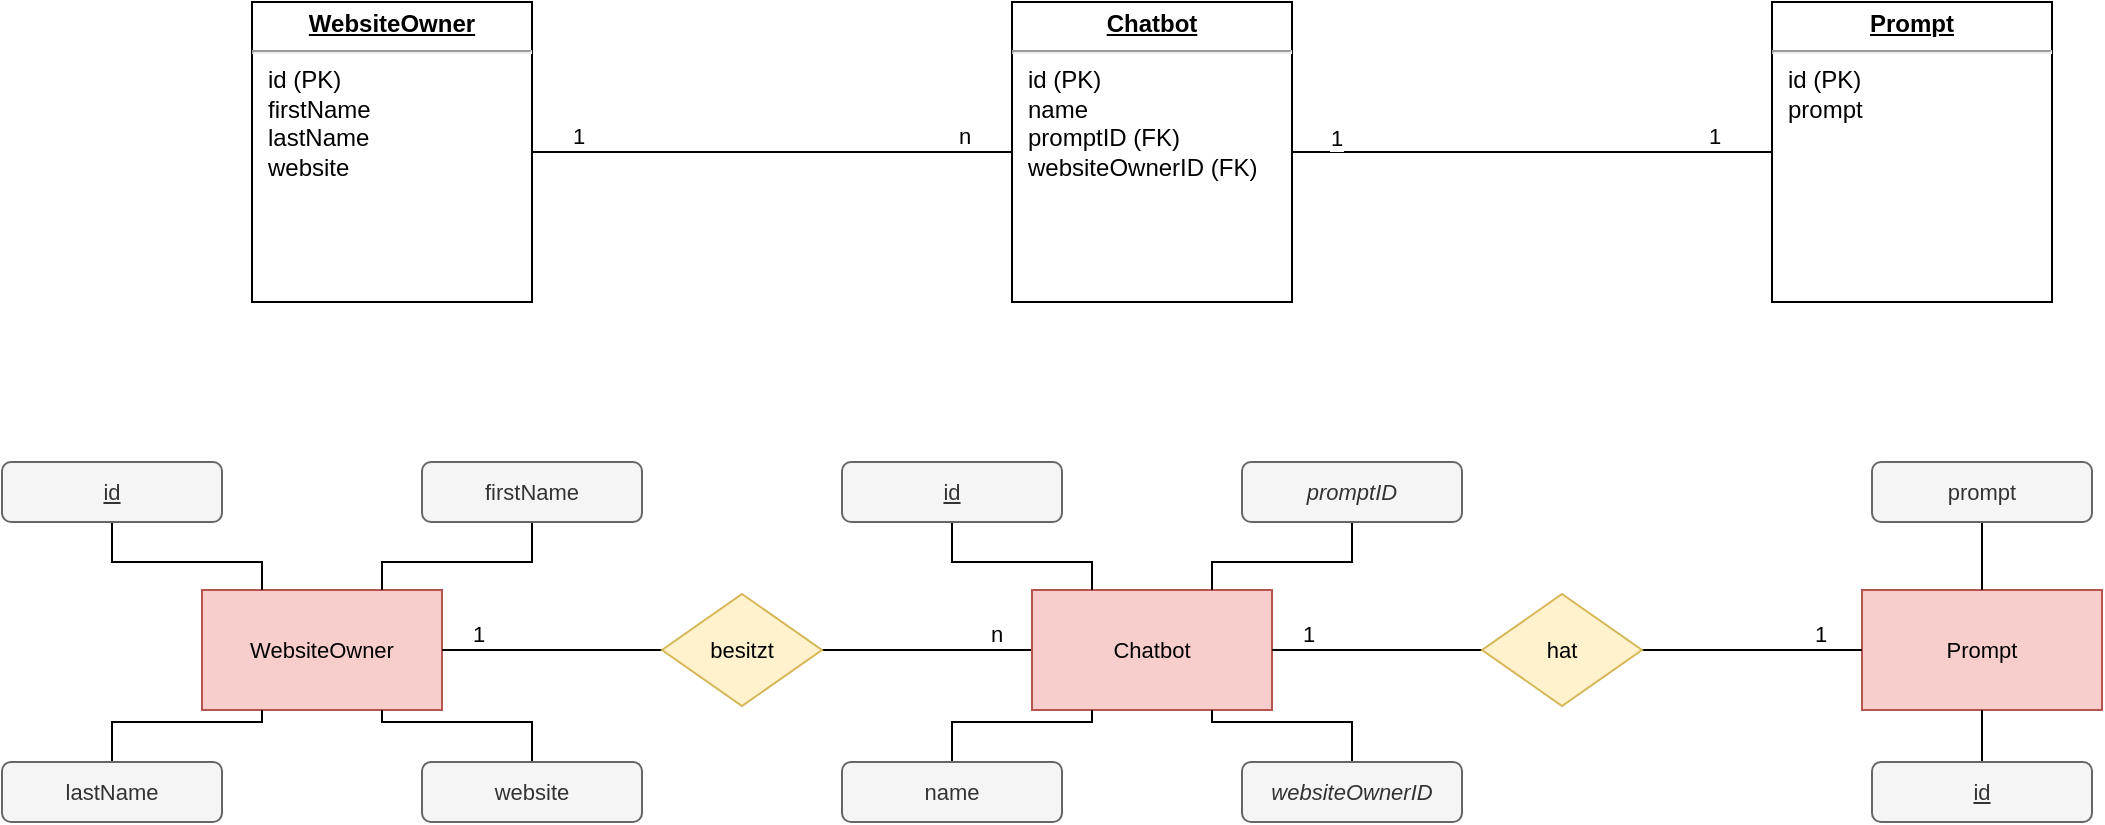 <mxfile version="24.7.17">
  <diagram name="Page-1" id="a7904f86-f2b4-8e86-fa97-74104820619b">
    <mxGraphModel dx="1434" dy="792" grid="1" gridSize="10" guides="1" tooltips="1" connect="1" arrows="1" fold="1" page="1" pageScale="1" pageWidth="1169" pageHeight="827" background="none" math="0" shadow="0">
      <root>
        <mxCell id="0" />
        <mxCell id="1" parent="0" />
        <mxCell id="1aYPySXUmk-SA74niEho-6" style="edgeStyle=orthogonalEdgeStyle;shape=connector;rounded=0;orthogonalLoop=1;jettySize=auto;html=1;entryX=0;entryY=0.5;entryDx=0;entryDy=0;strokeColor=default;align=center;verticalAlign=middle;fontFamily=Helvetica;fontSize=11;fontColor=default;labelBackgroundColor=default;endArrow=none;endFill=0;" edge="1" parent="1" source="24794b860abc3c2d-25" target="1aYPySXUmk-SA74niEho-2">
          <mxGeometry relative="1" as="geometry" />
        </mxCell>
        <mxCell id="1aYPySXUmk-SA74niEho-7" value="1" style="edgeLabel;html=1;align=center;verticalAlign=middle;resizable=0;points=[];fontFamily=Helvetica;fontSize=11;fontColor=default;labelBackgroundColor=default;" vertex="1" connectable="0" parent="1aYPySXUmk-SA74niEho-6">
          <mxGeometry x="-0.817" y="2" relative="1" as="geometry">
            <mxPoint y="-5" as="offset" />
          </mxGeometry>
        </mxCell>
        <mxCell id="1aYPySXUmk-SA74niEho-10" value="1" style="edgeLabel;html=1;align=center;verticalAlign=middle;resizable=0;points=[];fontFamily=Helvetica;fontSize=11;fontColor=default;labelBackgroundColor=default;" vertex="1" connectable="0" parent="1aYPySXUmk-SA74niEho-6">
          <mxGeometry x="0.758" y="4" relative="1" as="geometry">
            <mxPoint y="-4" as="offset" />
          </mxGeometry>
        </mxCell>
        <mxCell id="24794b860abc3c2d-25" value="&lt;p style=&quot;margin: 0px ; margin-top: 4px ; text-align: center ; text-decoration: underline&quot;&gt;&lt;b&gt;Chatbot&lt;/b&gt;&lt;/p&gt;&lt;hr&gt;&lt;p style=&quot;margin: 0px ; margin-left: 8px&quot;&gt;id (PK)&lt;/p&gt;&lt;p style=&quot;margin: 0px ; margin-left: 8px&quot;&gt;name&lt;/p&gt;&lt;p style=&quot;margin: 0px ; margin-left: 8px&quot;&gt;promptID (FK)&lt;/p&gt;&lt;p style=&quot;margin: 0px ; margin-left: 8px&quot;&gt;websiteOwnerID (FK)&lt;/p&gt;" style="verticalAlign=top;align=left;overflow=fill;fontSize=12;fontFamily=Helvetica;html=1;rounded=0;shadow=0;comic=0;labelBackgroundColor=none;strokeWidth=1" parent="1" vertex="1">
          <mxGeometry x="515" y="90" width="140" height="150" as="geometry" />
        </mxCell>
        <mxCell id="1aYPySXUmk-SA74niEho-3" style="edgeStyle=orthogonalEdgeStyle;rounded=0;orthogonalLoop=1;jettySize=auto;html=1;entryX=0;entryY=0.5;entryDx=0;entryDy=0;endArrow=none;endFill=0;" edge="1" parent="1" source="1aYPySXUmk-SA74niEho-1" target="24794b860abc3c2d-25">
          <mxGeometry relative="1" as="geometry" />
        </mxCell>
        <mxCell id="1aYPySXUmk-SA74niEho-4" value="1" style="edgeLabel;html=1;align=center;verticalAlign=middle;resizable=0;points=[];fontFamily=Helvetica;fontSize=11;fontColor=default;labelBackgroundColor=default;" vertex="1" connectable="0" parent="1aYPySXUmk-SA74niEho-3">
          <mxGeometry x="-0.808" y="1" relative="1" as="geometry">
            <mxPoint y="-7" as="offset" />
          </mxGeometry>
        </mxCell>
        <mxCell id="1aYPySXUmk-SA74niEho-5" value="n" style="edgeLabel;html=1;align=center;verticalAlign=middle;resizable=0;points=[];fontFamily=Helvetica;fontSize=11;fontColor=default;labelBackgroundColor=default;" vertex="1" connectable="0" parent="1aYPySXUmk-SA74niEho-3">
          <mxGeometry x="0.8" relative="1" as="geometry">
            <mxPoint y="-8" as="offset" />
          </mxGeometry>
        </mxCell>
        <mxCell id="1aYPySXUmk-SA74niEho-1" value="&lt;p style=&quot;margin: 0px ; margin-top: 4px ; text-align: center ; text-decoration: underline&quot;&gt;&lt;b&gt;WebsiteOwner&lt;/b&gt;&lt;/p&gt;&lt;hr&gt;&lt;p style=&quot;margin: 0px ; margin-left: 8px&quot;&gt;id (PK)&lt;/p&gt;&lt;p style=&quot;margin: 0px ; margin-left: 8px&quot;&gt;firstName&lt;/p&gt;&lt;p style=&quot;margin: 0px ; margin-left: 8px&quot;&gt;lastName&lt;/p&gt;&lt;p style=&quot;margin: 0px ; margin-left: 8px&quot;&gt;website&lt;/p&gt;" style="verticalAlign=top;align=left;overflow=fill;fontSize=12;fontFamily=Helvetica;html=1;rounded=0;shadow=0;comic=0;labelBackgroundColor=none;strokeWidth=1" vertex="1" parent="1">
          <mxGeometry x="135" y="90" width="140" height="150" as="geometry" />
        </mxCell>
        <mxCell id="1aYPySXUmk-SA74niEho-2" value="&lt;p style=&quot;margin: 0px ; margin-top: 4px ; text-align: center ; text-decoration: underline&quot;&gt;&lt;b&gt;Prompt&lt;/b&gt;&lt;/p&gt;&lt;hr&gt;&lt;p style=&quot;margin: 0px ; margin-left: 8px&quot;&gt;id (PK)&lt;/p&gt;&lt;p style=&quot;margin: 0px ; margin-left: 8px&quot;&gt;prompt&lt;/p&gt;" style="verticalAlign=top;align=left;overflow=fill;fontSize=12;fontFamily=Helvetica;html=1;rounded=0;shadow=0;comic=0;labelBackgroundColor=none;strokeWidth=1" vertex="1" parent="1">
          <mxGeometry x="895" y="90" width="140" height="150" as="geometry" />
        </mxCell>
        <mxCell id="1aYPySXUmk-SA74niEho-11" value="Prompt" style="rounded=0;whiteSpace=wrap;html=1;fontFamily=Helvetica;fontSize=11;labelBackgroundColor=none;fillColor=#f8cecc;strokeColor=#b85450;" vertex="1" parent="1">
          <mxGeometry x="940" y="384" width="120" height="60" as="geometry" />
        </mxCell>
        <mxCell id="1aYPySXUmk-SA74niEho-14" style="edgeStyle=orthogonalEdgeStyle;shape=connector;rounded=0;orthogonalLoop=1;jettySize=auto;html=1;entryX=0;entryY=0.5;entryDx=0;entryDy=0;strokeColor=default;align=center;verticalAlign=middle;fontFamily=Helvetica;fontSize=11;fontColor=default;labelBackgroundColor=default;endArrow=none;endFill=0;" edge="1" parent="1" source="1aYPySXUmk-SA74niEho-17" target="1aYPySXUmk-SA74niEho-13">
          <mxGeometry relative="1" as="geometry" />
        </mxCell>
        <mxCell id="1aYPySXUmk-SA74niEho-22" value="n" style="edgeLabel;html=1;align=center;verticalAlign=middle;resizable=0;points=[];fontFamily=Helvetica;fontSize=11;fontColor=default;labelBackgroundColor=default;" vertex="1" connectable="0" parent="1aYPySXUmk-SA74niEho-14">
          <mxGeometry x="0.657" relative="1" as="geometry">
            <mxPoint y="-8" as="offset" />
          </mxGeometry>
        </mxCell>
        <mxCell id="1aYPySXUmk-SA74niEho-12" value="WebsiteOwner" style="rounded=0;whiteSpace=wrap;html=1;fontFamily=Helvetica;fontSize=11;labelBackgroundColor=none;fillColor=#f8cecc;strokeColor=#b85450;" vertex="1" parent="1">
          <mxGeometry x="110" y="384" width="120" height="60" as="geometry" />
        </mxCell>
        <mxCell id="1aYPySXUmk-SA74niEho-15" style="edgeStyle=orthogonalEdgeStyle;shape=connector;rounded=0;orthogonalLoop=1;jettySize=auto;html=1;entryX=0;entryY=0.5;entryDx=0;entryDy=0;strokeColor=default;align=center;verticalAlign=middle;fontFamily=Helvetica;fontSize=11;fontColor=default;labelBackgroundColor=default;endArrow=none;endFill=0;" edge="1" parent="1" source="1aYPySXUmk-SA74niEho-18" target="1aYPySXUmk-SA74niEho-11">
          <mxGeometry relative="1" as="geometry" />
        </mxCell>
        <mxCell id="1aYPySXUmk-SA74niEho-24" value="1" style="edgeLabel;html=1;align=center;verticalAlign=middle;resizable=0;points=[];fontFamily=Helvetica;fontSize=11;fontColor=default;labelBackgroundColor=default;" vertex="1" connectable="0" parent="1aYPySXUmk-SA74niEho-15">
          <mxGeometry x="0.618" relative="1" as="geometry">
            <mxPoint y="-8" as="offset" />
          </mxGeometry>
        </mxCell>
        <mxCell id="1aYPySXUmk-SA74niEho-13" value="Chatbot" style="rounded=0;whiteSpace=wrap;html=1;fontFamily=Helvetica;fontSize=11;labelBackgroundColor=none;fillColor=#f8cecc;strokeColor=#b85450;" vertex="1" parent="1">
          <mxGeometry x="525" y="384" width="120" height="60" as="geometry" />
        </mxCell>
        <mxCell id="1aYPySXUmk-SA74niEho-19" value="" style="edgeStyle=orthogonalEdgeStyle;shape=connector;rounded=0;orthogonalLoop=1;jettySize=auto;html=1;entryX=0;entryY=0.5;entryDx=0;entryDy=0;strokeColor=default;align=center;verticalAlign=middle;fontFamily=Helvetica;fontSize=11;fontColor=default;labelBackgroundColor=default;endArrow=none;endFill=0;" edge="1" parent="1" source="1aYPySXUmk-SA74niEho-12" target="1aYPySXUmk-SA74niEho-17">
          <mxGeometry relative="1" as="geometry">
            <mxPoint x="230" y="414" as="sourcePoint" />
            <mxPoint x="525" y="414" as="targetPoint" />
          </mxGeometry>
        </mxCell>
        <mxCell id="1aYPySXUmk-SA74niEho-21" value="1" style="edgeLabel;html=1;align=center;verticalAlign=middle;resizable=0;points=[];fontFamily=Helvetica;fontSize=11;fontColor=default;labelBackgroundColor=default;" vertex="1" connectable="0" parent="1aYPySXUmk-SA74niEho-19">
          <mxGeometry x="-0.673" y="2" relative="1" as="geometry">
            <mxPoint y="-6" as="offset" />
          </mxGeometry>
        </mxCell>
        <mxCell id="1aYPySXUmk-SA74niEho-17" value="besitzt" style="rhombus;whiteSpace=wrap;html=1;fontFamily=Helvetica;fontSize=11;labelBackgroundColor=none;fillColor=#fff2cc;strokeColor=#d6b656;" vertex="1" parent="1">
          <mxGeometry x="340" y="386" width="80" height="56" as="geometry" />
        </mxCell>
        <mxCell id="1aYPySXUmk-SA74niEho-20" value="" style="edgeStyle=orthogonalEdgeStyle;shape=connector;rounded=0;orthogonalLoop=1;jettySize=auto;html=1;entryX=0;entryY=0.5;entryDx=0;entryDy=0;strokeColor=default;align=center;verticalAlign=middle;fontFamily=Helvetica;fontSize=11;fontColor=default;labelBackgroundColor=default;endArrow=none;endFill=0;" edge="1" parent="1" source="1aYPySXUmk-SA74niEho-13" target="1aYPySXUmk-SA74niEho-18">
          <mxGeometry relative="1" as="geometry">
            <mxPoint x="645" y="414" as="sourcePoint" />
            <mxPoint x="940" y="414" as="targetPoint" />
          </mxGeometry>
        </mxCell>
        <mxCell id="1aYPySXUmk-SA74niEho-23" value="1" style="edgeLabel;html=1;align=center;verticalAlign=middle;resizable=0;points=[];fontFamily=Helvetica;fontSize=11;fontColor=default;labelBackgroundColor=default;" vertex="1" connectable="0" parent="1aYPySXUmk-SA74niEho-20">
          <mxGeometry x="-0.657" y="2" relative="1" as="geometry">
            <mxPoint y="-6" as="offset" />
          </mxGeometry>
        </mxCell>
        <mxCell id="1aYPySXUmk-SA74niEho-18" value="hat" style="rhombus;whiteSpace=wrap;html=1;fontFamily=Helvetica;fontSize=11;labelBackgroundColor=none;fillColor=#fff2cc;strokeColor=#d6b656;" vertex="1" parent="1">
          <mxGeometry x="750" y="386" width="80" height="56" as="geometry" />
        </mxCell>
        <mxCell id="1aYPySXUmk-SA74niEho-37" style="edgeStyle=orthogonalEdgeStyle;shape=connector;rounded=0;orthogonalLoop=1;jettySize=auto;html=1;entryX=0.25;entryY=0;entryDx=0;entryDy=0;strokeColor=default;align=center;verticalAlign=middle;fontFamily=Helvetica;fontSize=11;fontColor=default;labelBackgroundColor=default;endArrow=none;endFill=0;" edge="1" parent="1" source="1aYPySXUmk-SA74niEho-25" target="1aYPySXUmk-SA74niEho-13">
          <mxGeometry relative="1" as="geometry" />
        </mxCell>
        <mxCell id="1aYPySXUmk-SA74niEho-25" value="&lt;u&gt;id&lt;/u&gt;" style="rounded=1;whiteSpace=wrap;html=1;fontFamily=Helvetica;fontSize=11;fontColor=#333333;labelBackgroundColor=none;fillColor=#f5f5f5;strokeColor=#666666;" vertex="1" parent="1">
          <mxGeometry x="430" y="320" width="110" height="30" as="geometry" />
        </mxCell>
        <mxCell id="1aYPySXUmk-SA74niEho-46" style="edgeStyle=orthogonalEdgeStyle;shape=connector;rounded=0;orthogonalLoop=1;jettySize=auto;html=1;entryX=0.25;entryY=0;entryDx=0;entryDy=0;strokeColor=default;align=center;verticalAlign=middle;fontFamily=Helvetica;fontSize=11;fontColor=default;labelBackgroundColor=default;endArrow=none;endFill=0;" edge="1" parent="1" source="1aYPySXUmk-SA74niEho-26" target="1aYPySXUmk-SA74niEho-12">
          <mxGeometry relative="1" as="geometry" />
        </mxCell>
        <mxCell id="1aYPySXUmk-SA74niEho-26" value="&lt;u&gt;id&lt;/u&gt;" style="rounded=1;whiteSpace=wrap;html=1;fontFamily=Helvetica;fontSize=11;fontColor=#333333;labelBackgroundColor=none;fillColor=#f5f5f5;strokeColor=#666666;" vertex="1" parent="1">
          <mxGeometry x="10" y="320" width="110" height="30" as="geometry" />
        </mxCell>
        <mxCell id="1aYPySXUmk-SA74niEho-41" style="edgeStyle=orthogonalEdgeStyle;shape=connector;rounded=0;orthogonalLoop=1;jettySize=auto;html=1;entryX=0.5;entryY=1;entryDx=0;entryDy=0;strokeColor=default;align=center;verticalAlign=middle;fontFamily=Helvetica;fontSize=11;fontColor=default;labelBackgroundColor=default;endArrow=none;endFill=0;" edge="1" parent="1" source="1aYPySXUmk-SA74niEho-27" target="1aYPySXUmk-SA74niEho-11">
          <mxGeometry relative="1" as="geometry" />
        </mxCell>
        <mxCell id="1aYPySXUmk-SA74niEho-27" value="&lt;u&gt;id&lt;/u&gt;" style="rounded=1;whiteSpace=wrap;html=1;fontFamily=Helvetica;fontSize=11;fontColor=#333333;labelBackgroundColor=none;fillColor=#f5f5f5;strokeColor=#666666;" vertex="1" parent="1">
          <mxGeometry x="945" y="470" width="110" height="30" as="geometry" />
        </mxCell>
        <mxCell id="1aYPySXUmk-SA74niEho-45" style="edgeStyle=orthogonalEdgeStyle;shape=connector;rounded=0;orthogonalLoop=1;jettySize=auto;html=1;entryX=0.75;entryY=0;entryDx=0;entryDy=0;strokeColor=default;align=center;verticalAlign=middle;fontFamily=Helvetica;fontSize=11;fontColor=default;labelBackgroundColor=default;endArrow=none;endFill=0;" edge="1" parent="1" source="1aYPySXUmk-SA74niEho-28" target="1aYPySXUmk-SA74niEho-12">
          <mxGeometry relative="1" as="geometry" />
        </mxCell>
        <mxCell id="1aYPySXUmk-SA74niEho-28" value="firstName" style="rounded=1;whiteSpace=wrap;html=1;fontFamily=Helvetica;fontSize=11;fontColor=#333333;labelBackgroundColor=none;fillColor=#f5f5f5;strokeColor=#666666;" vertex="1" parent="1">
          <mxGeometry x="220" y="320" width="110" height="30" as="geometry" />
        </mxCell>
        <mxCell id="1aYPySXUmk-SA74niEho-44" style="edgeStyle=orthogonalEdgeStyle;shape=connector;rounded=0;orthogonalLoop=1;jettySize=auto;html=1;entryX=0.25;entryY=1;entryDx=0;entryDy=0;strokeColor=default;align=center;verticalAlign=middle;fontFamily=Helvetica;fontSize=11;fontColor=default;labelBackgroundColor=default;endArrow=none;endFill=0;" edge="1" parent="1" source="1aYPySXUmk-SA74niEho-29" target="1aYPySXUmk-SA74niEho-12">
          <mxGeometry relative="1" as="geometry" />
        </mxCell>
        <mxCell id="1aYPySXUmk-SA74niEho-29" value="lastName" style="rounded=1;whiteSpace=wrap;html=1;fontFamily=Helvetica;fontSize=11;fontColor=#333333;labelBackgroundColor=none;fillColor=#f5f5f5;strokeColor=#666666;" vertex="1" parent="1">
          <mxGeometry x="10" y="470" width="110" height="30" as="geometry" />
        </mxCell>
        <mxCell id="1aYPySXUmk-SA74niEho-43" style="edgeStyle=orthogonalEdgeStyle;shape=connector;rounded=0;orthogonalLoop=1;jettySize=auto;html=1;entryX=0.75;entryY=1;entryDx=0;entryDy=0;strokeColor=default;align=center;verticalAlign=middle;fontFamily=Helvetica;fontSize=11;fontColor=default;labelBackgroundColor=default;endArrow=none;endFill=0;" edge="1" parent="1" source="1aYPySXUmk-SA74niEho-30" target="1aYPySXUmk-SA74niEho-12">
          <mxGeometry relative="1" as="geometry" />
        </mxCell>
        <mxCell id="1aYPySXUmk-SA74niEho-30" value="website" style="rounded=1;whiteSpace=wrap;html=1;fontFamily=Helvetica;fontSize=11;fontColor=#333333;labelBackgroundColor=none;fillColor=#f5f5f5;strokeColor=#666666;" vertex="1" parent="1">
          <mxGeometry x="220" y="470" width="110" height="30" as="geometry" />
        </mxCell>
        <mxCell id="1aYPySXUmk-SA74niEho-39" style="edgeStyle=orthogonalEdgeStyle;shape=connector;rounded=0;orthogonalLoop=1;jettySize=auto;html=1;entryX=0.25;entryY=1;entryDx=0;entryDy=0;strokeColor=default;align=center;verticalAlign=middle;fontFamily=Helvetica;fontSize=11;fontColor=default;labelBackgroundColor=default;endArrow=none;endFill=0;" edge="1" parent="1" source="1aYPySXUmk-SA74niEho-31" target="1aYPySXUmk-SA74niEho-13">
          <mxGeometry relative="1" as="geometry" />
        </mxCell>
        <mxCell id="1aYPySXUmk-SA74niEho-31" value="name" style="rounded=1;whiteSpace=wrap;html=1;fontFamily=Helvetica;fontSize=11;fontColor=#333333;labelBackgroundColor=none;fillColor=#f5f5f5;strokeColor=#666666;" vertex="1" parent="1">
          <mxGeometry x="430" y="470" width="110" height="30" as="geometry" />
        </mxCell>
        <mxCell id="1aYPySXUmk-SA74niEho-38" style="edgeStyle=orthogonalEdgeStyle;shape=connector;rounded=0;orthogonalLoop=1;jettySize=auto;html=1;entryX=0.75;entryY=0;entryDx=0;entryDy=0;strokeColor=default;align=center;verticalAlign=middle;fontFamily=Helvetica;fontSize=11;fontColor=default;labelBackgroundColor=default;endArrow=none;endFill=0;" edge="1" parent="1" source="1aYPySXUmk-SA74niEho-32" target="1aYPySXUmk-SA74niEho-13">
          <mxGeometry relative="1" as="geometry" />
        </mxCell>
        <mxCell id="1aYPySXUmk-SA74niEho-32" value="promptID" style="rounded=1;whiteSpace=wrap;html=1;fontFamily=Helvetica;fontSize=11;fontColor=#333333;labelBackgroundColor=none;fillColor=#f5f5f5;strokeColor=#666666;fontStyle=2" vertex="1" parent="1">
          <mxGeometry x="630" y="320" width="110" height="30" as="geometry" />
        </mxCell>
        <mxCell id="1aYPySXUmk-SA74niEho-40" style="edgeStyle=orthogonalEdgeStyle;shape=connector;rounded=0;orthogonalLoop=1;jettySize=auto;html=1;entryX=0.75;entryY=1;entryDx=0;entryDy=0;strokeColor=default;align=center;verticalAlign=middle;fontFamily=Helvetica;fontSize=11;fontColor=default;labelBackgroundColor=default;endArrow=none;endFill=0;" edge="1" parent="1" source="1aYPySXUmk-SA74niEho-33" target="1aYPySXUmk-SA74niEho-13">
          <mxGeometry relative="1" as="geometry" />
        </mxCell>
        <mxCell id="1aYPySXUmk-SA74niEho-33" value="websiteOwnerID" style="rounded=1;whiteSpace=wrap;html=1;fontFamily=Helvetica;fontSize=11;fontColor=#333333;labelBackgroundColor=none;fillColor=#f5f5f5;strokeColor=#666666;fontStyle=2" vertex="1" parent="1">
          <mxGeometry x="630" y="470" width="110" height="30" as="geometry" />
        </mxCell>
        <mxCell id="1aYPySXUmk-SA74niEho-42" style="edgeStyle=orthogonalEdgeStyle;shape=connector;rounded=0;orthogonalLoop=1;jettySize=auto;html=1;entryX=0.5;entryY=0;entryDx=0;entryDy=0;strokeColor=default;align=center;verticalAlign=middle;fontFamily=Helvetica;fontSize=11;fontColor=default;labelBackgroundColor=default;endArrow=none;endFill=0;" edge="1" parent="1" source="1aYPySXUmk-SA74niEho-34" target="1aYPySXUmk-SA74niEho-11">
          <mxGeometry relative="1" as="geometry" />
        </mxCell>
        <mxCell id="1aYPySXUmk-SA74niEho-34" value="prompt" style="rounded=1;whiteSpace=wrap;html=1;fontFamily=Helvetica;fontSize=11;fontColor=#333333;labelBackgroundColor=none;fillColor=#f5f5f5;strokeColor=#666666;" vertex="1" parent="1">
          <mxGeometry x="945" y="320" width="110" height="30" as="geometry" />
        </mxCell>
      </root>
    </mxGraphModel>
  </diagram>
</mxfile>
